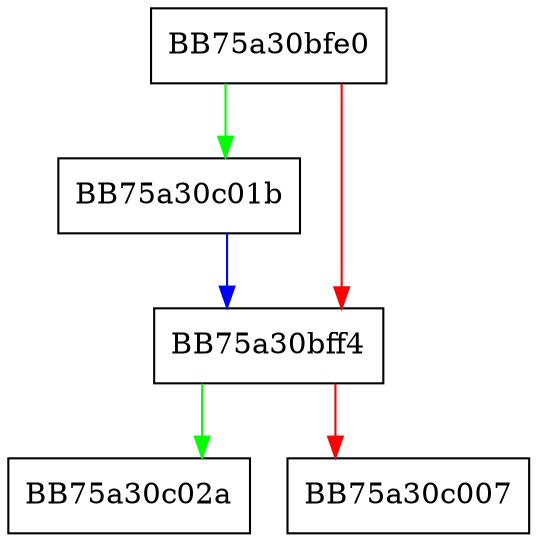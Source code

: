 digraph mov_reg_ii32 {
  node [shape="box"];
  graph [splines=ortho];
  BB75a30bfe0 -> BB75a30c01b [color="green"];
  BB75a30bfe0 -> BB75a30bff4 [color="red"];
  BB75a30bff4 -> BB75a30c02a [color="green"];
  BB75a30bff4 -> BB75a30c007 [color="red"];
  BB75a30c01b -> BB75a30bff4 [color="blue"];
}